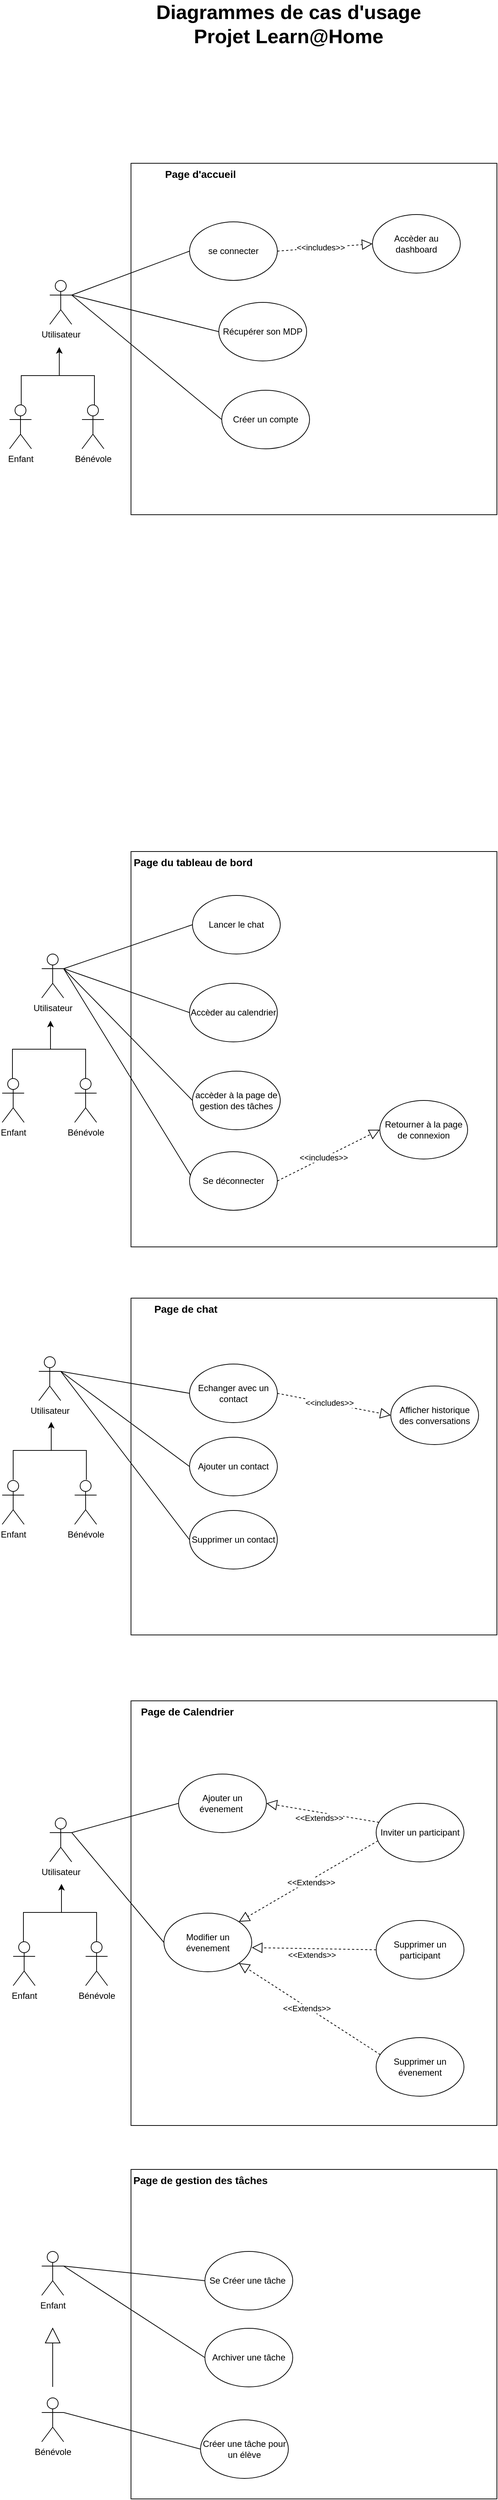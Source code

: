 <mxfile version="22.1.15" type="device">
  <diagram name="Page-1" id="QiFv6TvgqK4XXi64qStH">
    <mxGraphModel dx="2575" dy="2656" grid="1" gridSize="10" guides="1" tooltips="1" connect="1" arrows="1" fold="1" page="1" pageScale="1" pageWidth="827" pageHeight="1169" math="0" shadow="0">
      <root>
        <mxCell id="0" />
        <mxCell id="1" parent="0" />
        <mxCell id="9PeyU508yOqvroqTUooG-54" value="Utilisateur" style="shape=umlActor;verticalLabelPosition=bottom;verticalAlign=top;html=1;" parent="1" vertex="1">
          <mxGeometry x="119" y="-740" width="30" height="60" as="geometry" />
        </mxCell>
        <mxCell id="9PeyU508yOqvroqTUooG-55" value="" style="rounded=0;whiteSpace=wrap;html=1;movable=1;resizable=1;rotatable=1;deletable=1;editable=1;locked=0;connectable=1;" parent="1" vertex="1">
          <mxGeometry x="230" y="-900" width="500" height="480" as="geometry" />
        </mxCell>
        <mxCell id="9PeyU508yOqvroqTUooG-56" value="Page d&#39;accueil" style="text;html=1;strokeColor=none;fillColor=none;align=center;verticalAlign=middle;whiteSpace=wrap;rounded=0;fontSize=14;fontStyle=1" parent="1" vertex="1">
          <mxGeometry x="230" y="-900" width="190" height="30" as="geometry" />
        </mxCell>
        <mxCell id="9PeyU508yOqvroqTUooG-57" value="se connecter&lt;br&gt;" style="ellipse;whiteSpace=wrap;html=1;" parent="1" vertex="1">
          <mxGeometry x="310" y="-820" width="120" height="80" as="geometry" />
        </mxCell>
        <mxCell id="9PeyU508yOqvroqTUooG-58" value="Enfant" style="shape=umlActor;verticalLabelPosition=bottom;verticalAlign=top;html=1;outlineConnect=0;" parent="1" vertex="1">
          <mxGeometry x="64" y="-570" width="30" height="60" as="geometry" />
        </mxCell>
        <mxCell id="9PeyU508yOqvroqTUooG-59" value="Bénévole" style="shape=umlActor;verticalLabelPosition=bottom;verticalAlign=top;html=1;outlineConnect=0;" parent="1" vertex="1">
          <mxGeometry x="163" y="-570" width="30" height="60" as="geometry" />
        </mxCell>
        <mxCell id="9PeyU508yOqvroqTUooG-60" value="Récupérer son MDP&lt;br&gt;" style="ellipse;whiteSpace=wrap;html=1;" parent="1" vertex="1">
          <mxGeometry x="350" y="-710" width="120" height="80" as="geometry" />
        </mxCell>
        <mxCell id="9PeyU508yOqvroqTUooG-61" value="Créer un compte" style="ellipse;whiteSpace=wrap;html=1;" parent="1" vertex="1">
          <mxGeometry x="354" y="-590" width="120" height="80" as="geometry" />
        </mxCell>
        <mxCell id="9PeyU508yOqvroqTUooG-64" value="" style="endArrow=none;html=1;rounded=0;entryX=0;entryY=0.5;entryDx=0;entryDy=0;exitX=1;exitY=0.333;exitDx=0;exitDy=0;exitPerimeter=0;" parent="1" source="9PeyU508yOqvroqTUooG-54" target="9PeyU508yOqvroqTUooG-57" edge="1">
          <mxGeometry width="50" height="50" relative="1" as="geometry">
            <mxPoint x="364" y="-545.5" as="sourcePoint" />
            <mxPoint x="414" y="-595.5" as="targetPoint" />
          </mxGeometry>
        </mxCell>
        <mxCell id="9PeyU508yOqvroqTUooG-65" value="" style="endArrow=none;html=1;rounded=0;entryX=0;entryY=0.5;entryDx=0;entryDy=0;exitX=1;exitY=0.333;exitDx=0;exitDy=0;exitPerimeter=0;" parent="1" source="9PeyU508yOqvroqTUooG-54" target="9PeyU508yOqvroqTUooG-60" edge="1">
          <mxGeometry width="50" height="50" relative="1" as="geometry">
            <mxPoint x="154" y="-545.5" as="sourcePoint" />
            <mxPoint x="214" y="-570.5" as="targetPoint" />
          </mxGeometry>
        </mxCell>
        <mxCell id="9PeyU508yOqvroqTUooG-66" value="" style="endArrow=none;html=1;rounded=0;entryX=0;entryY=0.5;entryDx=0;entryDy=0;exitX=1;exitY=0.333;exitDx=0;exitDy=0;exitPerimeter=0;" parent="1" source="9PeyU508yOqvroqTUooG-54" target="9PeyU508yOqvroqTUooG-61" edge="1">
          <mxGeometry width="50" height="50" relative="1" as="geometry">
            <mxPoint x="154" y="-545.5" as="sourcePoint" />
            <mxPoint x="414" y="-595.5" as="targetPoint" />
          </mxGeometry>
        </mxCell>
        <mxCell id="9PeyU508yOqvroqTUooG-67" value="Utilisateur" style="shape=umlActor;verticalLabelPosition=bottom;verticalAlign=top;html=1;movable=1;resizable=1;rotatable=1;deletable=1;editable=1;locked=0;connectable=1;" parent="1" vertex="1">
          <mxGeometry x="108" y="180" width="30" height="60" as="geometry" />
        </mxCell>
        <mxCell id="9PeyU508yOqvroqTUooG-68" value="" style="rounded=0;whiteSpace=wrap;html=1;movable=1;resizable=1;rotatable=1;deletable=1;editable=1;locked=0;connectable=1;" parent="1" vertex="1">
          <mxGeometry x="230" y="40" width="500" height="540" as="geometry" />
        </mxCell>
        <mxCell id="9PeyU508yOqvroqTUooG-69" value="Page du tableau de bord" style="text;html=1;strokeColor=none;fillColor=none;align=center;verticalAlign=middle;whiteSpace=wrap;rounded=0;movable=1;resizable=1;rotatable=1;deletable=1;editable=1;locked=0;connectable=1;fontSize=14;fontStyle=1" parent="1" vertex="1">
          <mxGeometry x="230" y="40" width="170" height="30" as="geometry" />
        </mxCell>
        <mxCell id="9PeyU508yOqvroqTUooG-70" value="Lancer le chat" style="ellipse;whiteSpace=wrap;html=1;movable=1;resizable=1;rotatable=1;deletable=1;editable=1;locked=0;connectable=1;" parent="1" vertex="1">
          <mxGeometry x="314" y="100" width="120" height="80" as="geometry" />
        </mxCell>
        <mxCell id="9PeyU508yOqvroqTUooG-71" value="Bénévole" style="shape=umlActor;verticalLabelPosition=bottom;verticalAlign=top;html=1;outlineConnect=0;movable=1;resizable=1;rotatable=1;deletable=1;editable=1;locked=0;connectable=1;" parent="1" vertex="1">
          <mxGeometry x="153" y="350" width="30" height="60" as="geometry" />
        </mxCell>
        <mxCell id="9PeyU508yOqvroqTUooG-72" value="Accèder au calendrier" style="ellipse;whiteSpace=wrap;html=1;movable=1;resizable=1;rotatable=1;deletable=1;editable=1;locked=0;connectable=1;" parent="1" vertex="1">
          <mxGeometry x="310" y="220" width="120" height="80" as="geometry" />
        </mxCell>
        <mxCell id="9PeyU508yOqvroqTUooG-73" value="accèder à la page de gestion des tâches" style="ellipse;whiteSpace=wrap;html=1;movable=1;resizable=1;rotatable=1;deletable=1;editable=1;locked=0;connectable=1;" parent="1" vertex="1">
          <mxGeometry x="314" y="340" width="120" height="80" as="geometry" />
        </mxCell>
        <mxCell id="9PeyU508yOqvroqTUooG-76" value="" style="endArrow=none;html=1;rounded=0;entryX=0;entryY=0.5;entryDx=0;entryDy=0;exitX=1;exitY=0.333;exitDx=0;exitDy=0;exitPerimeter=0;movable=0;resizable=0;rotatable=0;deletable=0;editable=0;locked=1;connectable=0;" parent="1" source="9PeyU508yOqvroqTUooG-67" target="9PeyU508yOqvroqTUooG-70" edge="1">
          <mxGeometry width="50" height="50" relative="1" as="geometry">
            <mxPoint x="309" y="584.5" as="sourcePoint" />
            <mxPoint x="359" y="534.5" as="targetPoint" />
          </mxGeometry>
        </mxCell>
        <mxCell id="9PeyU508yOqvroqTUooG-77" value="" style="endArrow=none;html=1;rounded=0;entryX=0;entryY=0.5;entryDx=0;entryDy=0;exitX=1;exitY=0.333;exitDx=0;exitDy=0;exitPerimeter=0;movable=0;resizable=0;rotatable=0;deletable=0;editable=0;locked=1;connectable=0;" parent="1" source="9PeyU508yOqvroqTUooG-67" target="9PeyU508yOqvroqTUooG-72" edge="1">
          <mxGeometry width="50" height="50" relative="1" as="geometry">
            <mxPoint x="99" y="584.5" as="sourcePoint" />
            <mxPoint x="159" y="559.5" as="targetPoint" />
          </mxGeometry>
        </mxCell>
        <mxCell id="9PeyU508yOqvroqTUooG-78" value="" style="endArrow=none;html=1;rounded=0;entryX=0;entryY=0.5;entryDx=0;entryDy=0;exitX=1;exitY=0.333;exitDx=0;exitDy=0;exitPerimeter=0;movable=0;resizable=0;rotatable=0;deletable=0;editable=0;locked=1;connectable=0;" parent="1" source="9PeyU508yOqvroqTUooG-67" target="9PeyU508yOqvroqTUooG-73" edge="1">
          <mxGeometry width="50" height="50" relative="1" as="geometry">
            <mxPoint x="99" y="584.5" as="sourcePoint" />
            <mxPoint x="359" y="534.5" as="targetPoint" />
          </mxGeometry>
        </mxCell>
        <mxCell id="9PeyU508yOqvroqTUooG-79" value="Enfant" style="shape=umlActor;verticalLabelPosition=bottom;verticalAlign=top;html=1;outlineConnect=0;" parent="1" vertex="1">
          <mxGeometry x="54" y="350" width="30" height="60" as="geometry" />
        </mxCell>
        <mxCell id="9PeyU508yOqvroqTUooG-80" value="Accèder au dashboard" style="ellipse;whiteSpace=wrap;html=1;" parent="1" vertex="1">
          <mxGeometry x="560" y="-830" width="120" height="80" as="geometry" />
        </mxCell>
        <mxCell id="9PeyU508yOqvroqTUooG-81" value="" style="endArrow=block;dashed=1;endFill=0;endSize=12;html=1;rounded=0;entryX=0;entryY=0.5;entryDx=0;entryDy=0;exitX=1;exitY=0.5;exitDx=0;exitDy=0;" parent="1" source="9PeyU508yOqvroqTUooG-57" target="9PeyU508yOqvroqTUooG-80" edge="1">
          <mxGeometry width="160" relative="1" as="geometry">
            <mxPoint x="495" y="-740" as="sourcePoint" />
            <mxPoint x="675" y="-637" as="targetPoint" />
            <Array as="points" />
          </mxGeometry>
        </mxCell>
        <mxCell id="9PeyU508yOqvroqTUooG-82" value="&amp;lt;&amp;lt;includes&amp;gt;&amp;gt;" style="edgeLabel;html=1;align=center;verticalAlign=middle;resizable=0;points=[];" parent="9PeyU508yOqvroqTUooG-81" vertex="1" connectable="0">
          <mxGeometry x="-0.097" y="1" relative="1" as="geometry">
            <mxPoint as="offset" />
          </mxGeometry>
        </mxCell>
        <mxCell id="9PeyU508yOqvroqTUooG-83" value="Se déconnecter" style="ellipse;whiteSpace=wrap;html=1;movable=1;resizable=1;rotatable=1;deletable=1;editable=1;locked=0;connectable=1;" parent="1" vertex="1">
          <mxGeometry x="310" y="450" width="120" height="80" as="geometry" />
        </mxCell>
        <mxCell id="9PeyU508yOqvroqTUooG-85" value="" style="endArrow=none;html=1;rounded=0;entryX=0.014;entryY=0.407;entryDx=0;entryDy=0;exitX=1;exitY=0.333;exitDx=0;exitDy=0;exitPerimeter=0;entryPerimeter=0;movable=0;resizable=0;rotatable=0;deletable=0;editable=0;locked=1;connectable=0;" parent="1" source="9PeyU508yOqvroqTUooG-67" target="9PeyU508yOqvroqTUooG-83" edge="1">
          <mxGeometry width="50" height="50" relative="1" as="geometry">
            <mxPoint x="460" y="460" as="sourcePoint" />
            <mxPoint x="640" y="640" as="targetPoint" />
          </mxGeometry>
        </mxCell>
        <mxCell id="9PeyU508yOqvroqTUooG-86" value="Retourner à la page de connexion" style="ellipse;whiteSpace=wrap;html=1;movable=1;resizable=1;rotatable=1;deletable=1;editable=1;locked=0;connectable=1;" parent="1" vertex="1">
          <mxGeometry x="570" y="380" width="120" height="80" as="geometry" />
        </mxCell>
        <mxCell id="9PeyU508yOqvroqTUooG-87" value="" style="endArrow=block;dashed=1;endFill=0;endSize=12;html=1;rounded=0;entryX=0;entryY=0.5;entryDx=0;entryDy=0;exitX=1;exitY=0.5;exitDx=0;exitDy=0;movable=0;resizable=0;rotatable=0;deletable=0;editable=0;locked=1;connectable=0;" parent="1" source="9PeyU508yOqvroqTUooG-83" target="9PeyU508yOqvroqTUooG-86" edge="1">
          <mxGeometry width="160" relative="1" as="geometry">
            <mxPoint x="400" y="640" as="sourcePoint" />
            <mxPoint x="645" y="783" as="targetPoint" />
            <Array as="points" />
          </mxGeometry>
        </mxCell>
        <mxCell id="9PeyU508yOqvroqTUooG-88" value="&amp;lt;&amp;lt;includes&amp;gt;&amp;gt;" style="edgeLabel;html=1;align=center;verticalAlign=middle;resizable=0;points=[];movable=0;rotatable=0;deletable=0;editable=0;locked=1;connectable=0;" parent="9PeyU508yOqvroqTUooG-87" vertex="1" connectable="0">
          <mxGeometry x="-0.097" y="1" relative="1" as="geometry">
            <mxPoint as="offset" />
          </mxGeometry>
        </mxCell>
        <mxCell id="9PeyU508yOqvroqTUooG-89" value="Utilisateur" style="shape=umlActor;verticalLabelPosition=bottom;verticalAlign=top;html=1;" parent="1" vertex="1">
          <mxGeometry x="104" y="730" width="30" height="60" as="geometry" />
        </mxCell>
        <mxCell id="9PeyU508yOqvroqTUooG-90" value="" style="rounded=0;whiteSpace=wrap;html=1;movable=0;resizable=0;rotatable=0;deletable=0;editable=0;locked=1;connectable=0;" parent="1" vertex="1">
          <mxGeometry x="230" y="650" width="500" height="460" as="geometry" />
        </mxCell>
        <mxCell id="9PeyU508yOqvroqTUooG-91" value="&lt;b&gt;&lt;font style=&quot;font-size: 14px;&quot;&gt;Page de chat&lt;/font&gt;&lt;/b&gt;" style="text;html=1;strokeColor=none;fillColor=none;align=center;verticalAlign=middle;whiteSpace=wrap;rounded=0;" parent="1" vertex="1">
          <mxGeometry x="230" y="650" width="150" height="30" as="geometry" />
        </mxCell>
        <mxCell id="9PeyU508yOqvroqTUooG-92" value="Ajouter un contact" style="ellipse;whiteSpace=wrap;html=1;" parent="1" vertex="1">
          <mxGeometry x="310" y="840" width="120" height="80" as="geometry" />
        </mxCell>
        <mxCell id="9PeyU508yOqvroqTUooG-94" value="Supprimer un contact" style="ellipse;whiteSpace=wrap;html=1;" parent="1" vertex="1">
          <mxGeometry x="310" y="940" width="120" height="80" as="geometry" />
        </mxCell>
        <mxCell id="9PeyU508yOqvroqTUooG-95" value="Afficher historique des conversations" style="ellipse;whiteSpace=wrap;html=1;" parent="1" vertex="1">
          <mxGeometry x="585" y="770" width="120" height="80" as="geometry" />
        </mxCell>
        <mxCell id="9PeyU508yOqvroqTUooG-97" value="" style="endArrow=none;html=1;rounded=0;entryX=0;entryY=0.5;entryDx=0;entryDy=0;exitX=1;exitY=0.333;exitDx=0;exitDy=0;exitPerimeter=0;" parent="1" source="9PeyU508yOqvroqTUooG-89" target="9PeyU508yOqvroqTUooG-92" edge="1">
          <mxGeometry width="50" height="50" relative="1" as="geometry">
            <mxPoint x="364" y="1004.5" as="sourcePoint" />
            <mxPoint x="414" y="954.5" as="targetPoint" />
          </mxGeometry>
        </mxCell>
        <mxCell id="9PeyU508yOqvroqTUooG-98" value="" style="endArrow=none;html=1;rounded=0;entryX=0;entryY=0.5;entryDx=0;entryDy=0;exitX=1;exitY=0.333;exitDx=0;exitDy=0;exitPerimeter=0;" parent="1" source="9PeyU508yOqvroqTUooG-89" target="9PeyU508yOqvroqTUooG-94" edge="1">
          <mxGeometry width="50" height="50" relative="1" as="geometry">
            <mxPoint x="154" y="1004.5" as="sourcePoint" />
            <mxPoint x="214" y="979.5" as="targetPoint" />
          </mxGeometry>
        </mxCell>
        <mxCell id="9PeyU508yOqvroqTUooG-105" value="Bénévole" style="shape=umlActor;verticalLabelPosition=bottom;verticalAlign=top;html=1;outlineConnect=0;movable=1;resizable=1;rotatable=1;deletable=1;editable=1;locked=0;connectable=1;" parent="1" vertex="1">
          <mxGeometry x="153" y="899" width="30" height="60" as="geometry" />
        </mxCell>
        <mxCell id="9PeyU508yOqvroqTUooG-108" value="Enfant" style="shape=umlActor;verticalLabelPosition=bottom;verticalAlign=top;html=1;outlineConnect=0;" parent="1" vertex="1">
          <mxGeometry x="54" y="899" width="30" height="60" as="geometry" />
        </mxCell>
        <mxCell id="9PeyU508yOqvroqTUooG-109" value="Echanger avec un contact" style="ellipse;whiteSpace=wrap;html=1;" parent="1" vertex="1">
          <mxGeometry x="310" y="740" width="120" height="80" as="geometry" />
        </mxCell>
        <mxCell id="9PeyU508yOqvroqTUooG-110" value="" style="endArrow=none;html=1;rounded=0;entryX=0;entryY=0.5;entryDx=0;entryDy=0;exitX=1;exitY=0.333;exitDx=0;exitDy=0;exitPerimeter=0;" parent="1" source="9PeyU508yOqvroqTUooG-89" target="9PeyU508yOqvroqTUooG-109" edge="1">
          <mxGeometry width="50" height="50" relative="1" as="geometry">
            <mxPoint x="159" y="840" as="sourcePoint" />
            <mxPoint x="335" y="840" as="targetPoint" />
          </mxGeometry>
        </mxCell>
        <mxCell id="9PeyU508yOqvroqTUooG-111" value="Utilisateur" style="shape=umlActor;verticalLabelPosition=bottom;verticalAlign=top;html=1;" parent="1" vertex="1">
          <mxGeometry x="119" y="1360" width="30" height="60" as="geometry" />
        </mxCell>
        <mxCell id="9PeyU508yOqvroqTUooG-112" value="" style="rounded=0;whiteSpace=wrap;html=1;movable=1;resizable=1;rotatable=1;deletable=1;editable=1;locked=0;connectable=1;" parent="1" vertex="1">
          <mxGeometry x="230" y="1200" width="500" height="580" as="geometry" />
        </mxCell>
        <mxCell id="9PeyU508yOqvroqTUooG-113" value="Page de Calendrier" style="text;html=1;strokeColor=none;fillColor=none;align=center;verticalAlign=middle;whiteSpace=wrap;rounded=0;fontStyle=1;fontSize=14;" parent="1" vertex="1">
          <mxGeometry x="232" y="1200" width="150" height="30" as="geometry" />
        </mxCell>
        <mxCell id="9PeyU508yOqvroqTUooG-114" value="Supprimer un évenement" style="ellipse;whiteSpace=wrap;html=1;" parent="1" vertex="1">
          <mxGeometry x="565" y="1660" width="120" height="80" as="geometry" />
        </mxCell>
        <mxCell id="9PeyU508yOqvroqTUooG-115" value="Modifier un évenement" style="ellipse;whiteSpace=wrap;html=1;" parent="1" vertex="1">
          <mxGeometry x="275" y="1490" width="120" height="80" as="geometry" />
        </mxCell>
        <mxCell id="9PeyU508yOqvroqTUooG-116" value="Inviter un participant" style="ellipse;whiteSpace=wrap;html=1;" parent="1" vertex="1">
          <mxGeometry x="565" y="1340" width="120" height="80" as="geometry" />
        </mxCell>
        <mxCell id="9PeyU508yOqvroqTUooG-118" value="" style="endArrow=none;html=1;rounded=0;entryX=0;entryY=0.5;entryDx=0;entryDy=0;exitX=1;exitY=0.333;exitDx=0;exitDy=0;exitPerimeter=0;" parent="1" source="9PeyU508yOqvroqTUooG-111" target="9PeyU508yOqvroqTUooG-115" edge="1">
          <mxGeometry width="50" height="50" relative="1" as="geometry">
            <mxPoint x="154" y="1554.5" as="sourcePoint" />
            <mxPoint x="214" y="1529.5" as="targetPoint" />
          </mxGeometry>
        </mxCell>
        <mxCell id="9PeyU508yOqvroqTUooG-125" value="Bénévole" style="shape=umlActor;verticalLabelPosition=bottom;verticalAlign=top;html=1;outlineConnect=0;movable=1;resizable=1;rotatable=1;deletable=1;editable=1;locked=0;connectable=1;" parent="1" vertex="1">
          <mxGeometry x="168" y="1529" width="30" height="60" as="geometry" />
        </mxCell>
        <mxCell id="9PeyU508yOqvroqTUooG-126" value="" style="endArrow=classic;html=1;rounded=0;exitX=0.5;exitY=0;exitDx=0;exitDy=0;exitPerimeter=0;" parent="1" edge="1">
          <mxGeometry width="50" height="50" relative="1" as="geometry">
            <mxPoint x="83" y="1529" as="sourcePoint" />
            <mxPoint x="135" y="1450" as="targetPoint" />
            <Array as="points">
              <mxPoint x="83" y="1489" />
              <mxPoint x="135" y="1489" />
            </Array>
          </mxGeometry>
        </mxCell>
        <mxCell id="9PeyU508yOqvroqTUooG-127" value="" style="endArrow=none;html=1;rounded=0;exitX=0.5;exitY=0;exitDx=0;exitDy=0;exitPerimeter=0;movable=1;resizable=1;rotatable=1;deletable=1;editable=1;locked=0;connectable=1;" parent="1" source="9PeyU508yOqvroqTUooG-125" edge="1">
          <mxGeometry width="50" height="50" relative="1" as="geometry">
            <mxPoint x="163" y="1509" as="sourcePoint" />
            <mxPoint x="135" y="1489" as="targetPoint" />
            <Array as="points">
              <mxPoint x="183" y="1489" />
            </Array>
          </mxGeometry>
        </mxCell>
        <mxCell id="9PeyU508yOqvroqTUooG-128" value="Enfant" style="shape=umlActor;verticalLabelPosition=bottom;verticalAlign=top;html=1;outlineConnect=0;" parent="1" vertex="1">
          <mxGeometry x="69" y="1529" width="30" height="60" as="geometry" />
        </mxCell>
        <mxCell id="9PeyU508yOqvroqTUooG-129" value="Ajouter un évenement&amp;nbsp;" style="ellipse;whiteSpace=wrap;html=1;" parent="1" vertex="1">
          <mxGeometry x="295" y="1300" width="120" height="80" as="geometry" />
        </mxCell>
        <mxCell id="9PeyU508yOqvroqTUooG-130" value="" style="endArrow=none;html=1;rounded=0;entryX=0;entryY=0.5;entryDx=0;entryDy=0;exitX=1;exitY=0.333;exitDx=0;exitDy=0;exitPerimeter=0;" parent="1" source="9PeyU508yOqvroqTUooG-111" target="9PeyU508yOqvroqTUooG-129" edge="1">
          <mxGeometry width="50" height="50" relative="1" as="geometry">
            <mxPoint x="159" y="1390" as="sourcePoint" />
            <mxPoint x="335" y="1390" as="targetPoint" />
          </mxGeometry>
        </mxCell>
        <mxCell id="9PeyU508yOqvroqTUooG-131" value="Enfant" style="shape=umlActor;verticalLabelPosition=bottom;verticalAlign=top;html=1;" parent="1" vertex="1">
          <mxGeometry x="108" y="1952" width="30" height="60" as="geometry" />
        </mxCell>
        <mxCell id="9PeyU508yOqvroqTUooG-132" value="" style="rounded=0;whiteSpace=wrap;html=1;movable=1;resizable=1;rotatable=1;deletable=1;editable=1;locked=0;connectable=1;" parent="1" vertex="1">
          <mxGeometry x="230" y="1840" width="500" height="450" as="geometry" />
        </mxCell>
        <mxCell id="9PeyU508yOqvroqTUooG-133" value="Page de gestion des tâches" style="text;html=1;strokeColor=none;fillColor=none;align=center;verticalAlign=middle;whiteSpace=wrap;rounded=0;fontSize=14;fontStyle=1" parent="1" vertex="1">
          <mxGeometry x="230" y="1840" width="190" height="30" as="geometry" />
        </mxCell>
        <mxCell id="9PeyU508yOqvroqTUooG-134" value="Archiver une tâche" style="ellipse;whiteSpace=wrap;html=1;" parent="1" vertex="1">
          <mxGeometry x="331" y="2057" width="120" height="80" as="geometry" />
        </mxCell>
        <mxCell id="9PeyU508yOqvroqTUooG-137" value="" style="endArrow=none;html=1;rounded=0;entryX=0;entryY=0.5;entryDx=0;entryDy=0;exitX=1;exitY=0.333;exitDx=0;exitDy=0;exitPerimeter=0;" parent="1" source="9PeyU508yOqvroqTUooG-131" target="9PeyU508yOqvroqTUooG-134" edge="1">
          <mxGeometry width="50" height="50" relative="1" as="geometry">
            <mxPoint x="364" y="2216.5" as="sourcePoint" />
            <mxPoint x="414" y="2166.5" as="targetPoint" />
          </mxGeometry>
        </mxCell>
        <mxCell id="9PeyU508yOqvroqTUooG-141" value="" style="endArrow=none;html=1;rounded=0;entryX=0;entryY=0.5;entryDx=0;entryDy=0;exitX=1;exitY=0.333;exitDx=0;exitDy=0;exitPerimeter=0;" parent="1" source="9PeyU508yOqvroqTUooG-145" target="9PeyU508yOqvroqTUooG-151" edge="1">
          <mxGeometry width="50" height="50" relative="1" as="geometry">
            <mxPoint x="665" y="1839.44" as="sourcePoint" />
            <mxPoint x="842.68" y="2142.0" as="targetPoint" />
          </mxGeometry>
        </mxCell>
        <mxCell id="9PeyU508yOqvroqTUooG-145" value="Bénévole" style="shape=umlActor;verticalLabelPosition=bottom;verticalAlign=top;html=1;outlineConnect=0;movable=1;resizable=1;rotatable=1;deletable=1;editable=1;locked=0;connectable=1;" parent="1" vertex="1">
          <mxGeometry x="108" y="2152" width="30" height="60" as="geometry" />
        </mxCell>
        <mxCell id="9PeyU508yOqvroqTUooG-149" value="Se Créer une tâche&amp;nbsp;" style="ellipse;whiteSpace=wrap;html=1;" parent="1" vertex="1">
          <mxGeometry x="331" y="1952" width="120" height="80" as="geometry" />
        </mxCell>
        <mxCell id="9PeyU508yOqvroqTUooG-150" value="" style="endArrow=none;html=1;rounded=0;entryX=0;entryY=0.5;entryDx=0;entryDy=0;exitX=1;exitY=0.333;exitDx=0;exitDy=0;exitPerimeter=0;" parent="1" source="9PeyU508yOqvroqTUooG-131" target="9PeyU508yOqvroqTUooG-149" edge="1">
          <mxGeometry width="50" height="50" relative="1" as="geometry">
            <mxPoint x="159" y="2052" as="sourcePoint" />
            <mxPoint x="335" y="2052" as="targetPoint" />
          </mxGeometry>
        </mxCell>
        <mxCell id="9PeyU508yOqvroqTUooG-151" value="Créer une tâche pour un élève" style="ellipse;whiteSpace=wrap;html=1;" parent="1" vertex="1">
          <mxGeometry x="325" y="2182" width="120" height="80" as="geometry" />
        </mxCell>
        <mxCell id="9PeyU508yOqvroqTUooG-157" value="" style="verticalLabelPosition=bottom;verticalAlign=top;html=1;shape=mxgraph.basic.acute_triangle;dx=0.5;" parent="1" vertex="1">
          <mxGeometry x="113" y="2057" width="20" height="20" as="geometry" />
        </mxCell>
        <mxCell id="9PeyU508yOqvroqTUooG-158" value="" style="endArrow=none;html=1;rounded=0;exitX=0.5;exitY=1;exitDx=0;exitDy=0;exitPerimeter=0;" parent="1" source="9PeyU508yOqvroqTUooG-157" edge="1">
          <mxGeometry relative="1" as="geometry">
            <mxPoint x="58" y="2107" as="sourcePoint" />
            <mxPoint x="123" y="2137" as="targetPoint" />
          </mxGeometry>
        </mxCell>
        <mxCell id="9PeyU508yOqvroqTUooG-159" value="" style="endArrow=classic;html=1;rounded=0;exitX=0.5;exitY=0;exitDx=0;exitDy=0;exitPerimeter=0;" parent="1" edge="1">
          <mxGeometry width="50" height="50" relative="1" as="geometry">
            <mxPoint x="69" y="898" as="sourcePoint" />
            <mxPoint x="121" y="819" as="targetPoint" />
            <Array as="points">
              <mxPoint x="69" y="858" />
              <mxPoint x="121" y="858" />
            </Array>
          </mxGeometry>
        </mxCell>
        <mxCell id="9PeyU508yOqvroqTUooG-160" value="" style="endArrow=none;html=1;rounded=0;exitX=0.5;exitY=0;exitDx=0;exitDy=0;exitPerimeter=0;movable=1;resizable=1;rotatable=1;deletable=1;editable=1;locked=0;connectable=1;" parent="1" edge="1">
          <mxGeometry width="50" height="50" relative="1" as="geometry">
            <mxPoint x="169" y="898" as="sourcePoint" />
            <mxPoint x="121" y="858" as="targetPoint" />
            <Array as="points">
              <mxPoint x="169" y="858" />
            </Array>
          </mxGeometry>
        </mxCell>
        <mxCell id="9PeyU508yOqvroqTUooG-161" value="" style="endArrow=classic;html=1;rounded=0;exitX=0.5;exitY=0;exitDx=0;exitDy=0;exitPerimeter=0;" parent="1" edge="1">
          <mxGeometry width="50" height="50" relative="1" as="geometry">
            <mxPoint x="68" y="350" as="sourcePoint" />
            <mxPoint x="120" y="271" as="targetPoint" />
            <Array as="points">
              <mxPoint x="68" y="310" />
              <mxPoint x="120" y="310" />
            </Array>
          </mxGeometry>
        </mxCell>
        <mxCell id="9PeyU508yOqvroqTUooG-162" value="" style="endArrow=none;html=1;rounded=0;exitX=0.5;exitY=0;exitDx=0;exitDy=0;exitPerimeter=0;movable=1;resizable=1;rotatable=1;deletable=1;editable=1;locked=0;connectable=1;" parent="1" edge="1">
          <mxGeometry width="50" height="50" relative="1" as="geometry">
            <mxPoint x="168" y="350" as="sourcePoint" />
            <mxPoint x="120" y="310" as="targetPoint" />
            <Array as="points">
              <mxPoint x="168" y="310" />
            </Array>
          </mxGeometry>
        </mxCell>
        <mxCell id="9PeyU508yOqvroqTUooG-165" value="" style="endArrow=classic;html=1;rounded=0;exitX=0.5;exitY=0;exitDx=0;exitDy=0;exitPerimeter=0;" parent="1" edge="1">
          <mxGeometry width="50" height="50" relative="1" as="geometry">
            <mxPoint x="80" y="-570" as="sourcePoint" />
            <mxPoint x="132" y="-649" as="targetPoint" />
            <Array as="points">
              <mxPoint x="80" y="-610" />
              <mxPoint x="132" y="-610" />
            </Array>
          </mxGeometry>
        </mxCell>
        <mxCell id="9PeyU508yOqvroqTUooG-166" value="" style="endArrow=none;html=1;rounded=0;exitX=0.5;exitY=0;exitDx=0;exitDy=0;exitPerimeter=0;movable=1;resizable=1;rotatable=1;deletable=1;editable=1;locked=0;connectable=1;" parent="1" edge="1">
          <mxGeometry width="50" height="50" relative="1" as="geometry">
            <mxPoint x="180" y="-570" as="sourcePoint" />
            <mxPoint x="132" y="-610" as="targetPoint" />
            <Array as="points">
              <mxPoint x="180" y="-610" />
            </Array>
          </mxGeometry>
        </mxCell>
        <mxCell id="_uFs0-mTT0XJvpsuuweN-1" value="" style="endArrow=block;dashed=1;endFill=0;endSize=12;html=1;rounded=0;entryX=0;entryY=0.5;entryDx=0;entryDy=0;exitX=1;exitY=0.5;exitDx=0;exitDy=0;" parent="1" source="9PeyU508yOqvroqTUooG-109" target="9PeyU508yOqvroqTUooG-95" edge="1">
          <mxGeometry width="160" relative="1" as="geometry">
            <mxPoint x="455" y="1150" as="sourcePoint" />
            <mxPoint x="595" y="1060" as="targetPoint" />
            <Array as="points" />
          </mxGeometry>
        </mxCell>
        <mxCell id="_uFs0-mTT0XJvpsuuweN-2" value="&amp;lt;&amp;lt;includes&amp;gt;&amp;gt;" style="edgeLabel;html=1;align=center;verticalAlign=middle;resizable=0;points=[];" parent="_uFs0-mTT0XJvpsuuweN-1" vertex="1" connectable="0">
          <mxGeometry x="-0.097" y="1" relative="1" as="geometry">
            <mxPoint as="offset" />
          </mxGeometry>
        </mxCell>
        <mxCell id="_uFs0-mTT0XJvpsuuweN-3" value="" style="endArrow=block;dashed=1;endFill=0;endSize=12;html=1;rounded=0;entryX=1;entryY=0.5;entryDx=0;entryDy=0;exitX=0.033;exitY=0.325;exitDx=0;exitDy=0;exitPerimeter=0;" parent="1" source="9PeyU508yOqvroqTUooG-116" target="9PeyU508yOqvroqTUooG-129" edge="1">
          <mxGeometry width="160" relative="1" as="geometry">
            <mxPoint x="635" y="1240" as="sourcePoint" />
            <mxPoint x="495" y="1330" as="targetPoint" />
            <Array as="points" />
          </mxGeometry>
        </mxCell>
        <mxCell id="_uFs0-mTT0XJvpsuuweN-6" value="&amp;lt;&amp;lt;Extends&amp;gt;&amp;gt;" style="edgeLabel;html=1;align=center;verticalAlign=middle;resizable=0;points=[];" parent="_uFs0-mTT0XJvpsuuweN-3" vertex="1" connectable="0">
          <mxGeometry x="0.143" y="-1" relative="1" as="geometry">
            <mxPoint x="5" y="10" as="offset" />
          </mxGeometry>
        </mxCell>
        <mxCell id="_uFs0-mTT0XJvpsuuweN-7" value="" style="endArrow=block;dashed=1;endFill=0;endSize=12;html=1;rounded=0;entryX=1;entryY=0;entryDx=0;entryDy=0;exitX=0.021;exitY=0.639;exitDx=0;exitDy=0;exitPerimeter=0;" parent="1" source="9PeyU508yOqvroqTUooG-116" target="9PeyU508yOqvroqTUooG-115" edge="1">
          <mxGeometry width="160" relative="1" as="geometry">
            <mxPoint x="579" y="1416" as="sourcePoint" />
            <mxPoint x="475" y="1355" as="targetPoint" />
            <Array as="points" />
          </mxGeometry>
        </mxCell>
        <mxCell id="_uFs0-mTT0XJvpsuuweN-8" value="&amp;lt;&amp;lt;Extends&amp;gt;&amp;gt;" style="edgeLabel;html=1;align=center;verticalAlign=middle;resizable=0;points=[];" parent="_uFs0-mTT0XJvpsuuweN-7" vertex="1" connectable="0">
          <mxGeometry x="0.143" y="-1" relative="1" as="geometry">
            <mxPoint x="17" y="-6" as="offset" />
          </mxGeometry>
        </mxCell>
        <mxCell id="_uFs0-mTT0XJvpsuuweN-9" value="" style="endArrow=block;dashed=1;endFill=0;endSize=12;html=1;rounded=0;entryX=1;entryY=1;entryDx=0;entryDy=0;exitX=0.048;exitY=0.291;exitDx=0;exitDy=0;exitPerimeter=0;" parent="1" source="9PeyU508yOqvroqTUooG-114" target="9PeyU508yOqvroqTUooG-115" edge="1">
          <mxGeometry width="160" relative="1" as="geometry">
            <mxPoint x="578" y="1441" as="sourcePoint" />
            <mxPoint x="475" y="1487" as="targetPoint" />
            <Array as="points" />
          </mxGeometry>
        </mxCell>
        <mxCell id="_uFs0-mTT0XJvpsuuweN-10" value="&amp;lt;&amp;lt;Extends&amp;gt;&amp;gt;" style="edgeLabel;html=1;align=center;verticalAlign=middle;resizable=0;points=[];" parent="_uFs0-mTT0XJvpsuuweN-9" vertex="1" connectable="0">
          <mxGeometry x="0.143" y="-1" relative="1" as="geometry">
            <mxPoint x="9" y="9" as="offset" />
          </mxGeometry>
        </mxCell>
        <mxCell id="_ykLKw6Dir09og590W0I-1" value="Supprimer un participant" style="ellipse;whiteSpace=wrap;html=1;" parent="1" vertex="1">
          <mxGeometry x="565" y="1500" width="120" height="80" as="geometry" />
        </mxCell>
        <mxCell id="_ykLKw6Dir09og590W0I-2" value="" style="endArrow=block;dashed=1;endFill=0;endSize=12;html=1;rounded=0;entryX=1;entryY=0.588;entryDx=0;entryDy=0;entryPerimeter=0;" parent="1" target="9PeyU508yOqvroqTUooG-115" edge="1">
          <mxGeometry width="160" relative="1" as="geometry">
            <mxPoint x="565" y="1540" as="sourcePoint" />
            <mxPoint x="452" y="1543" as="targetPoint" />
            <Array as="points" />
          </mxGeometry>
        </mxCell>
        <mxCell id="_ykLKw6Dir09og590W0I-3" value="&amp;lt;&amp;lt;Extends&amp;gt;&amp;gt;" style="edgeLabel;html=1;align=center;verticalAlign=middle;resizable=0;points=[];" parent="_ykLKw6Dir09og590W0I-2" vertex="1" connectable="0">
          <mxGeometry x="0.143" y="-1" relative="1" as="geometry">
            <mxPoint x="9" y="9" as="offset" />
          </mxGeometry>
        </mxCell>
        <mxCell id="Dhb-K1dHiSWJpTsukvNL-2" value="Diagrammes de cas d&#39;usage&lt;br style=&quot;font-size: 27px;&quot;&gt;Projet Learn@Home" style="text;strokeColor=none;fillColor=none;html=1;fontSize=27;fontStyle=1;verticalAlign=middle;align=center;" vertex="1" parent="1">
          <mxGeometry x="395" y="-1110" width="100" height="40" as="geometry" />
        </mxCell>
      </root>
    </mxGraphModel>
  </diagram>
</mxfile>
